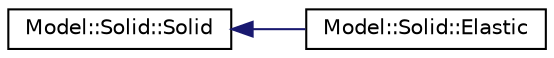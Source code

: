 digraph "Graphical Class Hierarchy"
{
  edge [fontname="Helvetica",fontsize="10",labelfontname="Helvetica",labelfontsize="10"];
  node [fontname="Helvetica",fontsize="10",shape=record];
  rankdir="LR";
  Node1 [label="Model::Solid::Solid",height=0.2,width=0.4,color="black", fillcolor="white", style="filled",URL="$classModel_1_1Solid_1_1Solid.html"];
  Node1 -> Node2 [dir="back",color="midnightblue",fontsize="10",style="solid",fontname="Helvetica"];
  Node2 [label="Model::Solid::Elastic",height=0.2,width=0.4,color="black", fillcolor="white", style="filled",URL="$classModel_1_1Solid_1_1Elastic.html"];
}
